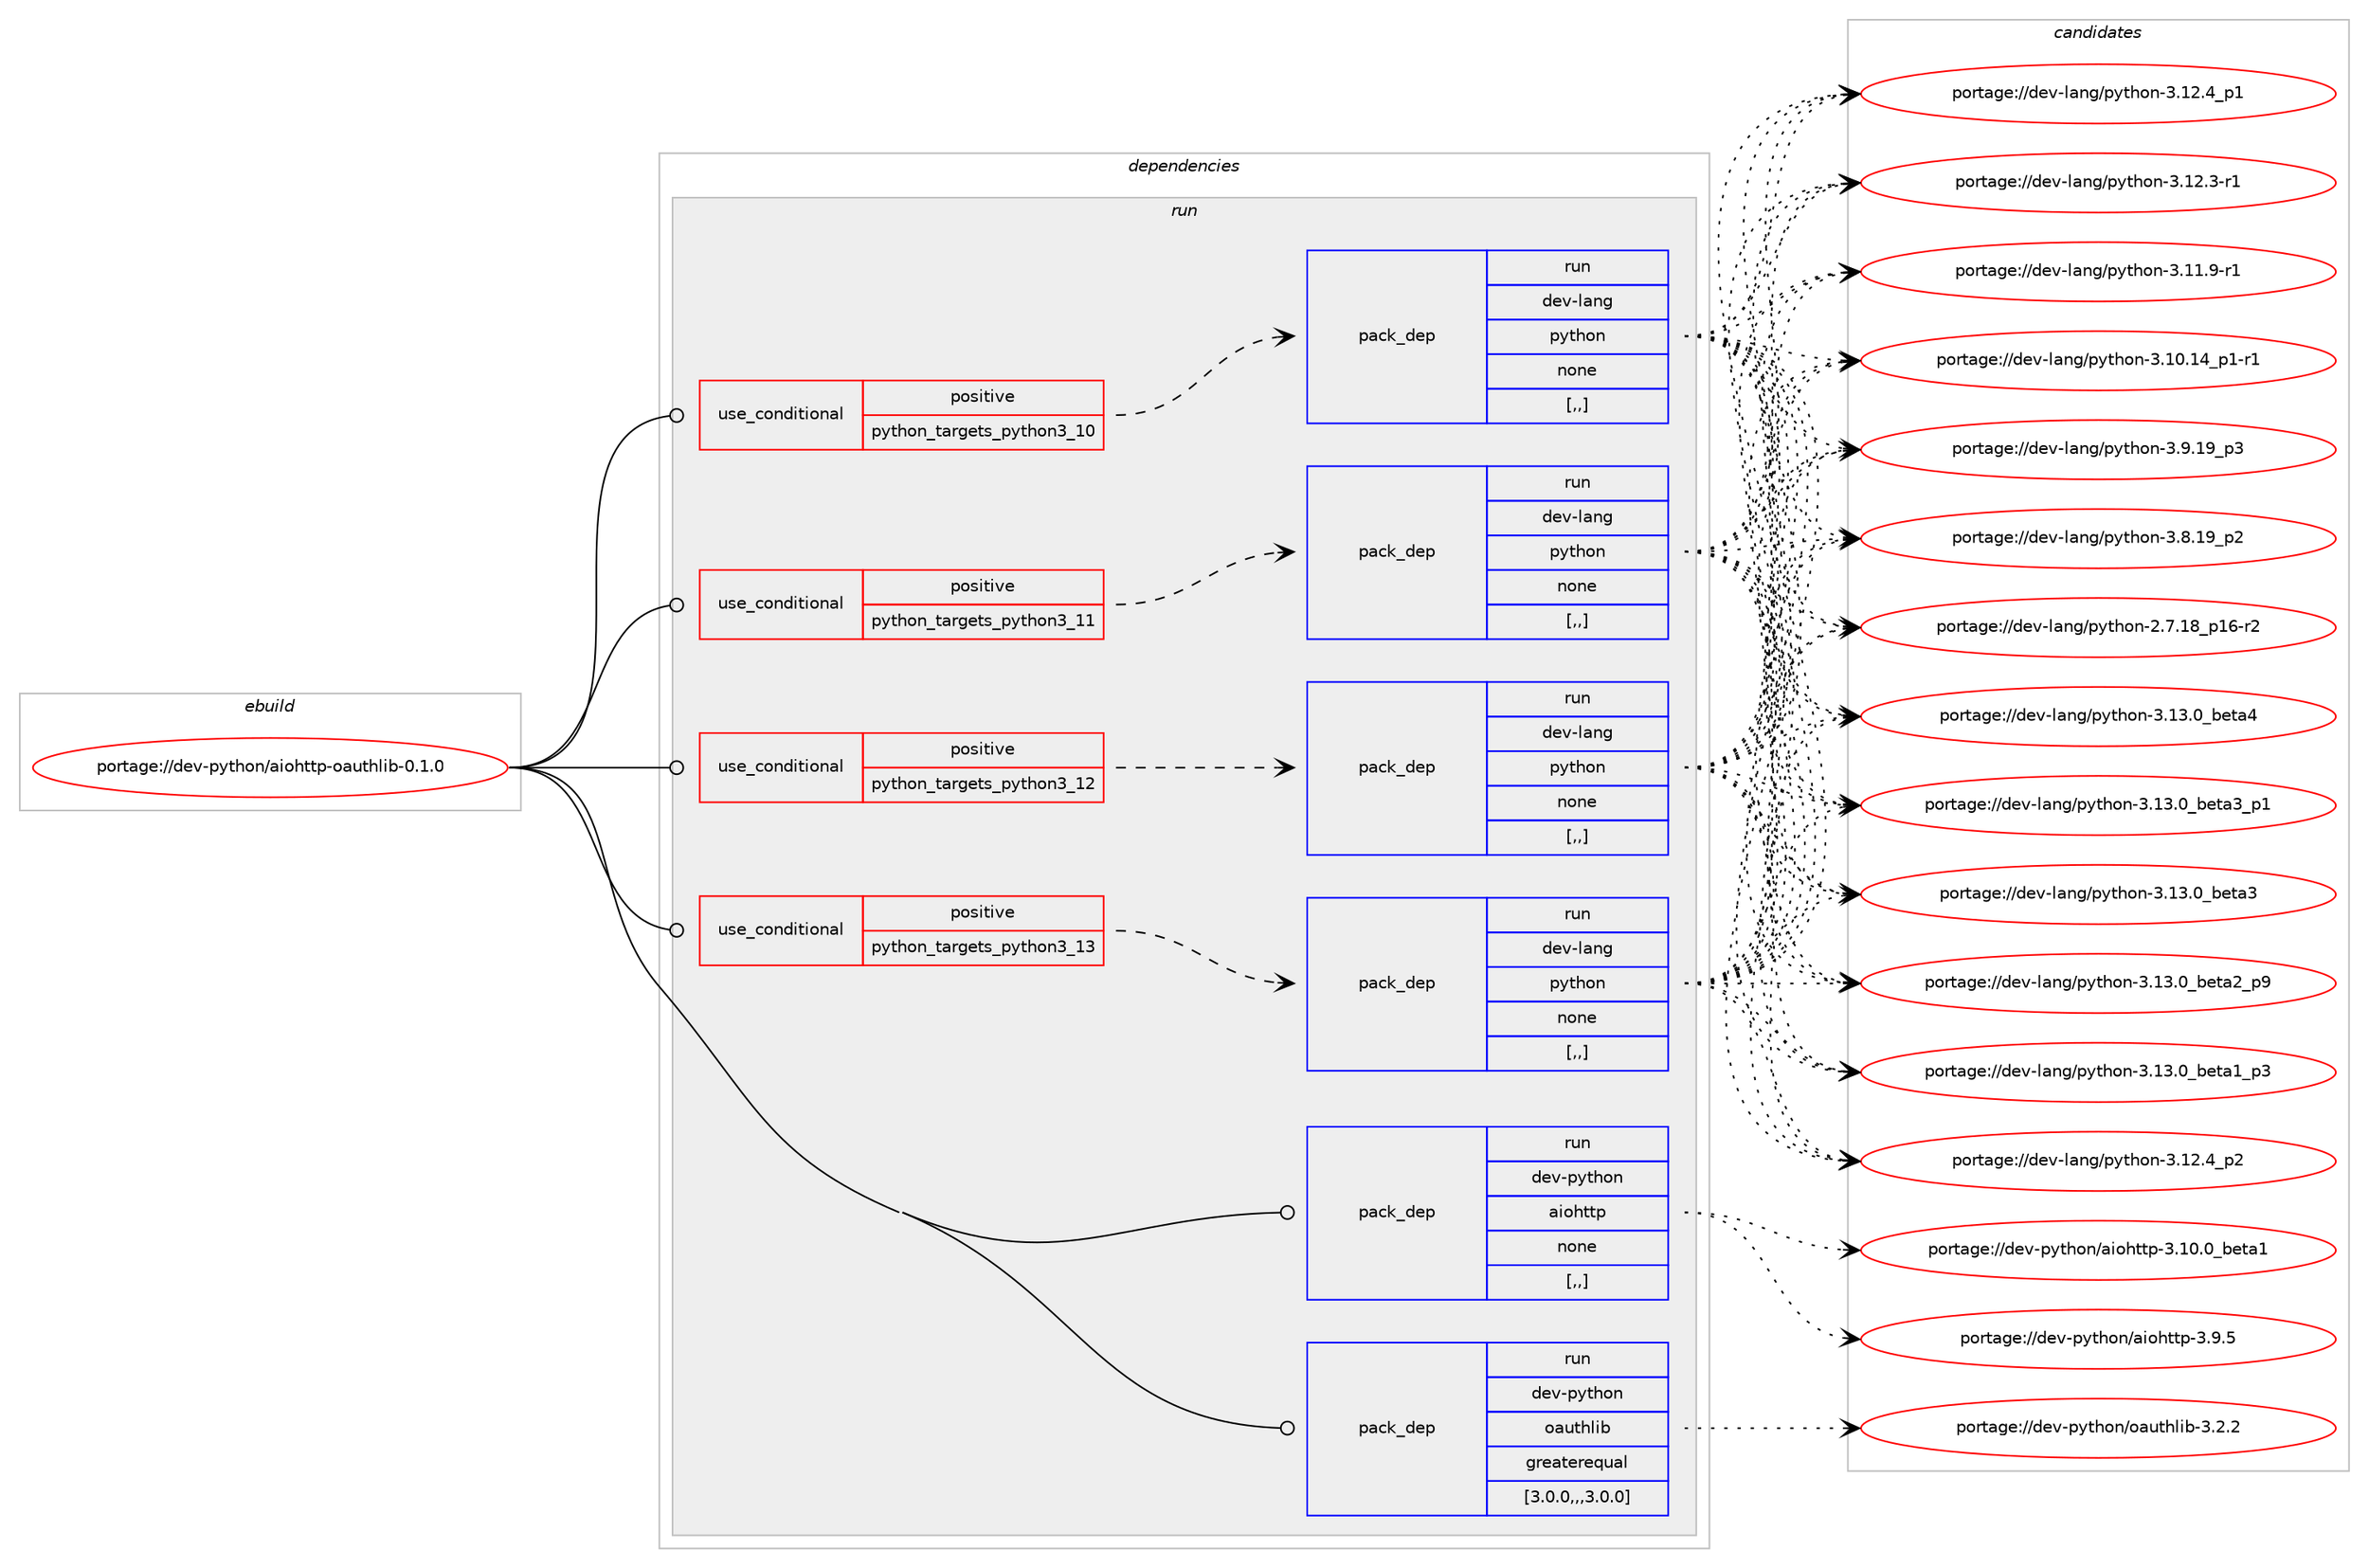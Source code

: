 digraph prolog {

# *************
# Graph options
# *************

newrank=true;
concentrate=true;
compound=true;
graph [rankdir=LR,fontname=Helvetica,fontsize=10,ranksep=1.5];#, ranksep=2.5, nodesep=0.2];
edge  [arrowhead=vee];
node  [fontname=Helvetica,fontsize=10];

# **********
# The ebuild
# **********

subgraph cluster_leftcol {
color=gray;
label=<<i>ebuild</i>>;
id [label="portage://dev-python/aiohttp-oauthlib-0.1.0", color=red, width=4, href="../dev-python/aiohttp-oauthlib-0.1.0.svg"];
}

# ****************
# The dependencies
# ****************

subgraph cluster_midcol {
color=gray;
label=<<i>dependencies</i>>;
subgraph cluster_compile {
fillcolor="#eeeeee";
style=filled;
label=<<i>compile</i>>;
}
subgraph cluster_compileandrun {
fillcolor="#eeeeee";
style=filled;
label=<<i>compile and run</i>>;
}
subgraph cluster_run {
fillcolor="#eeeeee";
style=filled;
label=<<i>run</i>>;
subgraph cond30895 {
dependency142001 [label=<<TABLE BORDER="0" CELLBORDER="1" CELLSPACING="0" CELLPADDING="4"><TR><TD ROWSPAN="3" CELLPADDING="10">use_conditional</TD></TR><TR><TD>positive</TD></TR><TR><TD>python_targets_python3_10</TD></TR></TABLE>>, shape=none, color=red];
subgraph pack109862 {
dependency142002 [label=<<TABLE BORDER="0" CELLBORDER="1" CELLSPACING="0" CELLPADDING="4" WIDTH="220"><TR><TD ROWSPAN="6" CELLPADDING="30">pack_dep</TD></TR><TR><TD WIDTH="110">run</TD></TR><TR><TD>dev-lang</TD></TR><TR><TD>python</TD></TR><TR><TD>none</TD></TR><TR><TD>[,,]</TD></TR></TABLE>>, shape=none, color=blue];
}
dependency142001:e -> dependency142002:w [weight=20,style="dashed",arrowhead="vee"];
}
id:e -> dependency142001:w [weight=20,style="solid",arrowhead="odot"];
subgraph cond30896 {
dependency142003 [label=<<TABLE BORDER="0" CELLBORDER="1" CELLSPACING="0" CELLPADDING="4"><TR><TD ROWSPAN="3" CELLPADDING="10">use_conditional</TD></TR><TR><TD>positive</TD></TR><TR><TD>python_targets_python3_11</TD></TR></TABLE>>, shape=none, color=red];
subgraph pack109863 {
dependency142004 [label=<<TABLE BORDER="0" CELLBORDER="1" CELLSPACING="0" CELLPADDING="4" WIDTH="220"><TR><TD ROWSPAN="6" CELLPADDING="30">pack_dep</TD></TR><TR><TD WIDTH="110">run</TD></TR><TR><TD>dev-lang</TD></TR><TR><TD>python</TD></TR><TR><TD>none</TD></TR><TR><TD>[,,]</TD></TR></TABLE>>, shape=none, color=blue];
}
dependency142003:e -> dependency142004:w [weight=20,style="dashed",arrowhead="vee"];
}
id:e -> dependency142003:w [weight=20,style="solid",arrowhead="odot"];
subgraph cond30897 {
dependency142005 [label=<<TABLE BORDER="0" CELLBORDER="1" CELLSPACING="0" CELLPADDING="4"><TR><TD ROWSPAN="3" CELLPADDING="10">use_conditional</TD></TR><TR><TD>positive</TD></TR><TR><TD>python_targets_python3_12</TD></TR></TABLE>>, shape=none, color=red];
subgraph pack109864 {
dependency142006 [label=<<TABLE BORDER="0" CELLBORDER="1" CELLSPACING="0" CELLPADDING="4" WIDTH="220"><TR><TD ROWSPAN="6" CELLPADDING="30">pack_dep</TD></TR><TR><TD WIDTH="110">run</TD></TR><TR><TD>dev-lang</TD></TR><TR><TD>python</TD></TR><TR><TD>none</TD></TR><TR><TD>[,,]</TD></TR></TABLE>>, shape=none, color=blue];
}
dependency142005:e -> dependency142006:w [weight=20,style="dashed",arrowhead="vee"];
}
id:e -> dependency142005:w [weight=20,style="solid",arrowhead="odot"];
subgraph cond30898 {
dependency142007 [label=<<TABLE BORDER="0" CELLBORDER="1" CELLSPACING="0" CELLPADDING="4"><TR><TD ROWSPAN="3" CELLPADDING="10">use_conditional</TD></TR><TR><TD>positive</TD></TR><TR><TD>python_targets_python3_13</TD></TR></TABLE>>, shape=none, color=red];
subgraph pack109865 {
dependency142008 [label=<<TABLE BORDER="0" CELLBORDER="1" CELLSPACING="0" CELLPADDING="4" WIDTH="220"><TR><TD ROWSPAN="6" CELLPADDING="30">pack_dep</TD></TR><TR><TD WIDTH="110">run</TD></TR><TR><TD>dev-lang</TD></TR><TR><TD>python</TD></TR><TR><TD>none</TD></TR><TR><TD>[,,]</TD></TR></TABLE>>, shape=none, color=blue];
}
dependency142007:e -> dependency142008:w [weight=20,style="dashed",arrowhead="vee"];
}
id:e -> dependency142007:w [weight=20,style="solid",arrowhead="odot"];
subgraph pack109866 {
dependency142009 [label=<<TABLE BORDER="0" CELLBORDER="1" CELLSPACING="0" CELLPADDING="4" WIDTH="220"><TR><TD ROWSPAN="6" CELLPADDING="30">pack_dep</TD></TR><TR><TD WIDTH="110">run</TD></TR><TR><TD>dev-python</TD></TR><TR><TD>aiohttp</TD></TR><TR><TD>none</TD></TR><TR><TD>[,,]</TD></TR></TABLE>>, shape=none, color=blue];
}
id:e -> dependency142009:w [weight=20,style="solid",arrowhead="odot"];
subgraph pack109867 {
dependency142010 [label=<<TABLE BORDER="0" CELLBORDER="1" CELLSPACING="0" CELLPADDING="4" WIDTH="220"><TR><TD ROWSPAN="6" CELLPADDING="30">pack_dep</TD></TR><TR><TD WIDTH="110">run</TD></TR><TR><TD>dev-python</TD></TR><TR><TD>oauthlib</TD></TR><TR><TD>greaterequal</TD></TR><TR><TD>[3.0.0,,,3.0.0]</TD></TR></TABLE>>, shape=none, color=blue];
}
id:e -> dependency142010:w [weight=20,style="solid",arrowhead="odot"];
}
}

# **************
# The candidates
# **************

subgraph cluster_choices {
rank=same;
color=gray;
label=<<i>candidates</i>>;

subgraph choice109862 {
color=black;
nodesep=1;
choice1001011184510897110103471121211161041111104551464951464895981011169752 [label="portage://dev-lang/python-3.13.0_beta4", color=red, width=4,href="../dev-lang/python-3.13.0_beta4.svg"];
choice10010111845108971101034711212111610411111045514649514648959810111697519511249 [label="portage://dev-lang/python-3.13.0_beta3_p1", color=red, width=4,href="../dev-lang/python-3.13.0_beta3_p1.svg"];
choice1001011184510897110103471121211161041111104551464951464895981011169751 [label="portage://dev-lang/python-3.13.0_beta3", color=red, width=4,href="../dev-lang/python-3.13.0_beta3.svg"];
choice10010111845108971101034711212111610411111045514649514648959810111697509511257 [label="portage://dev-lang/python-3.13.0_beta2_p9", color=red, width=4,href="../dev-lang/python-3.13.0_beta2_p9.svg"];
choice10010111845108971101034711212111610411111045514649514648959810111697499511251 [label="portage://dev-lang/python-3.13.0_beta1_p3", color=red, width=4,href="../dev-lang/python-3.13.0_beta1_p3.svg"];
choice100101118451089711010347112121116104111110455146495046529511250 [label="portage://dev-lang/python-3.12.4_p2", color=red, width=4,href="../dev-lang/python-3.12.4_p2.svg"];
choice100101118451089711010347112121116104111110455146495046529511249 [label="portage://dev-lang/python-3.12.4_p1", color=red, width=4,href="../dev-lang/python-3.12.4_p1.svg"];
choice100101118451089711010347112121116104111110455146495046514511449 [label="portage://dev-lang/python-3.12.3-r1", color=red, width=4,href="../dev-lang/python-3.12.3-r1.svg"];
choice100101118451089711010347112121116104111110455146494946574511449 [label="portage://dev-lang/python-3.11.9-r1", color=red, width=4,href="../dev-lang/python-3.11.9-r1.svg"];
choice100101118451089711010347112121116104111110455146494846495295112494511449 [label="portage://dev-lang/python-3.10.14_p1-r1", color=red, width=4,href="../dev-lang/python-3.10.14_p1-r1.svg"];
choice100101118451089711010347112121116104111110455146574649579511251 [label="portage://dev-lang/python-3.9.19_p3", color=red, width=4,href="../dev-lang/python-3.9.19_p3.svg"];
choice100101118451089711010347112121116104111110455146564649579511250 [label="portage://dev-lang/python-3.8.19_p2", color=red, width=4,href="../dev-lang/python-3.8.19_p2.svg"];
choice100101118451089711010347112121116104111110455046554649569511249544511450 [label="portage://dev-lang/python-2.7.18_p16-r2", color=red, width=4,href="../dev-lang/python-2.7.18_p16-r2.svg"];
dependency142002:e -> choice1001011184510897110103471121211161041111104551464951464895981011169752:w [style=dotted,weight="100"];
dependency142002:e -> choice10010111845108971101034711212111610411111045514649514648959810111697519511249:w [style=dotted,weight="100"];
dependency142002:e -> choice1001011184510897110103471121211161041111104551464951464895981011169751:w [style=dotted,weight="100"];
dependency142002:e -> choice10010111845108971101034711212111610411111045514649514648959810111697509511257:w [style=dotted,weight="100"];
dependency142002:e -> choice10010111845108971101034711212111610411111045514649514648959810111697499511251:w [style=dotted,weight="100"];
dependency142002:e -> choice100101118451089711010347112121116104111110455146495046529511250:w [style=dotted,weight="100"];
dependency142002:e -> choice100101118451089711010347112121116104111110455146495046529511249:w [style=dotted,weight="100"];
dependency142002:e -> choice100101118451089711010347112121116104111110455146495046514511449:w [style=dotted,weight="100"];
dependency142002:e -> choice100101118451089711010347112121116104111110455146494946574511449:w [style=dotted,weight="100"];
dependency142002:e -> choice100101118451089711010347112121116104111110455146494846495295112494511449:w [style=dotted,weight="100"];
dependency142002:e -> choice100101118451089711010347112121116104111110455146574649579511251:w [style=dotted,weight="100"];
dependency142002:e -> choice100101118451089711010347112121116104111110455146564649579511250:w [style=dotted,weight="100"];
dependency142002:e -> choice100101118451089711010347112121116104111110455046554649569511249544511450:w [style=dotted,weight="100"];
}
subgraph choice109863 {
color=black;
nodesep=1;
choice1001011184510897110103471121211161041111104551464951464895981011169752 [label="portage://dev-lang/python-3.13.0_beta4", color=red, width=4,href="../dev-lang/python-3.13.0_beta4.svg"];
choice10010111845108971101034711212111610411111045514649514648959810111697519511249 [label="portage://dev-lang/python-3.13.0_beta3_p1", color=red, width=4,href="../dev-lang/python-3.13.0_beta3_p1.svg"];
choice1001011184510897110103471121211161041111104551464951464895981011169751 [label="portage://dev-lang/python-3.13.0_beta3", color=red, width=4,href="../dev-lang/python-3.13.0_beta3.svg"];
choice10010111845108971101034711212111610411111045514649514648959810111697509511257 [label="portage://dev-lang/python-3.13.0_beta2_p9", color=red, width=4,href="../dev-lang/python-3.13.0_beta2_p9.svg"];
choice10010111845108971101034711212111610411111045514649514648959810111697499511251 [label="portage://dev-lang/python-3.13.0_beta1_p3", color=red, width=4,href="../dev-lang/python-3.13.0_beta1_p3.svg"];
choice100101118451089711010347112121116104111110455146495046529511250 [label="portage://dev-lang/python-3.12.4_p2", color=red, width=4,href="../dev-lang/python-3.12.4_p2.svg"];
choice100101118451089711010347112121116104111110455146495046529511249 [label="portage://dev-lang/python-3.12.4_p1", color=red, width=4,href="../dev-lang/python-3.12.4_p1.svg"];
choice100101118451089711010347112121116104111110455146495046514511449 [label="portage://dev-lang/python-3.12.3-r1", color=red, width=4,href="../dev-lang/python-3.12.3-r1.svg"];
choice100101118451089711010347112121116104111110455146494946574511449 [label="portage://dev-lang/python-3.11.9-r1", color=red, width=4,href="../dev-lang/python-3.11.9-r1.svg"];
choice100101118451089711010347112121116104111110455146494846495295112494511449 [label="portage://dev-lang/python-3.10.14_p1-r1", color=red, width=4,href="../dev-lang/python-3.10.14_p1-r1.svg"];
choice100101118451089711010347112121116104111110455146574649579511251 [label="portage://dev-lang/python-3.9.19_p3", color=red, width=4,href="../dev-lang/python-3.9.19_p3.svg"];
choice100101118451089711010347112121116104111110455146564649579511250 [label="portage://dev-lang/python-3.8.19_p2", color=red, width=4,href="../dev-lang/python-3.8.19_p2.svg"];
choice100101118451089711010347112121116104111110455046554649569511249544511450 [label="portage://dev-lang/python-2.7.18_p16-r2", color=red, width=4,href="../dev-lang/python-2.7.18_p16-r2.svg"];
dependency142004:e -> choice1001011184510897110103471121211161041111104551464951464895981011169752:w [style=dotted,weight="100"];
dependency142004:e -> choice10010111845108971101034711212111610411111045514649514648959810111697519511249:w [style=dotted,weight="100"];
dependency142004:e -> choice1001011184510897110103471121211161041111104551464951464895981011169751:w [style=dotted,weight="100"];
dependency142004:e -> choice10010111845108971101034711212111610411111045514649514648959810111697509511257:w [style=dotted,weight="100"];
dependency142004:e -> choice10010111845108971101034711212111610411111045514649514648959810111697499511251:w [style=dotted,weight="100"];
dependency142004:e -> choice100101118451089711010347112121116104111110455146495046529511250:w [style=dotted,weight="100"];
dependency142004:e -> choice100101118451089711010347112121116104111110455146495046529511249:w [style=dotted,weight="100"];
dependency142004:e -> choice100101118451089711010347112121116104111110455146495046514511449:w [style=dotted,weight="100"];
dependency142004:e -> choice100101118451089711010347112121116104111110455146494946574511449:w [style=dotted,weight="100"];
dependency142004:e -> choice100101118451089711010347112121116104111110455146494846495295112494511449:w [style=dotted,weight="100"];
dependency142004:e -> choice100101118451089711010347112121116104111110455146574649579511251:w [style=dotted,weight="100"];
dependency142004:e -> choice100101118451089711010347112121116104111110455146564649579511250:w [style=dotted,weight="100"];
dependency142004:e -> choice100101118451089711010347112121116104111110455046554649569511249544511450:w [style=dotted,weight="100"];
}
subgraph choice109864 {
color=black;
nodesep=1;
choice1001011184510897110103471121211161041111104551464951464895981011169752 [label="portage://dev-lang/python-3.13.0_beta4", color=red, width=4,href="../dev-lang/python-3.13.0_beta4.svg"];
choice10010111845108971101034711212111610411111045514649514648959810111697519511249 [label="portage://dev-lang/python-3.13.0_beta3_p1", color=red, width=4,href="../dev-lang/python-3.13.0_beta3_p1.svg"];
choice1001011184510897110103471121211161041111104551464951464895981011169751 [label="portage://dev-lang/python-3.13.0_beta3", color=red, width=4,href="../dev-lang/python-3.13.0_beta3.svg"];
choice10010111845108971101034711212111610411111045514649514648959810111697509511257 [label="portage://dev-lang/python-3.13.0_beta2_p9", color=red, width=4,href="../dev-lang/python-3.13.0_beta2_p9.svg"];
choice10010111845108971101034711212111610411111045514649514648959810111697499511251 [label="portage://dev-lang/python-3.13.0_beta1_p3", color=red, width=4,href="../dev-lang/python-3.13.0_beta1_p3.svg"];
choice100101118451089711010347112121116104111110455146495046529511250 [label="portage://dev-lang/python-3.12.4_p2", color=red, width=4,href="../dev-lang/python-3.12.4_p2.svg"];
choice100101118451089711010347112121116104111110455146495046529511249 [label="portage://dev-lang/python-3.12.4_p1", color=red, width=4,href="../dev-lang/python-3.12.4_p1.svg"];
choice100101118451089711010347112121116104111110455146495046514511449 [label="portage://dev-lang/python-3.12.3-r1", color=red, width=4,href="../dev-lang/python-3.12.3-r1.svg"];
choice100101118451089711010347112121116104111110455146494946574511449 [label="portage://dev-lang/python-3.11.9-r1", color=red, width=4,href="../dev-lang/python-3.11.9-r1.svg"];
choice100101118451089711010347112121116104111110455146494846495295112494511449 [label="portage://dev-lang/python-3.10.14_p1-r1", color=red, width=4,href="../dev-lang/python-3.10.14_p1-r1.svg"];
choice100101118451089711010347112121116104111110455146574649579511251 [label="portage://dev-lang/python-3.9.19_p3", color=red, width=4,href="../dev-lang/python-3.9.19_p3.svg"];
choice100101118451089711010347112121116104111110455146564649579511250 [label="portage://dev-lang/python-3.8.19_p2", color=red, width=4,href="../dev-lang/python-3.8.19_p2.svg"];
choice100101118451089711010347112121116104111110455046554649569511249544511450 [label="portage://dev-lang/python-2.7.18_p16-r2", color=red, width=4,href="../dev-lang/python-2.7.18_p16-r2.svg"];
dependency142006:e -> choice1001011184510897110103471121211161041111104551464951464895981011169752:w [style=dotted,weight="100"];
dependency142006:e -> choice10010111845108971101034711212111610411111045514649514648959810111697519511249:w [style=dotted,weight="100"];
dependency142006:e -> choice1001011184510897110103471121211161041111104551464951464895981011169751:w [style=dotted,weight="100"];
dependency142006:e -> choice10010111845108971101034711212111610411111045514649514648959810111697509511257:w [style=dotted,weight="100"];
dependency142006:e -> choice10010111845108971101034711212111610411111045514649514648959810111697499511251:w [style=dotted,weight="100"];
dependency142006:e -> choice100101118451089711010347112121116104111110455146495046529511250:w [style=dotted,weight="100"];
dependency142006:e -> choice100101118451089711010347112121116104111110455146495046529511249:w [style=dotted,weight="100"];
dependency142006:e -> choice100101118451089711010347112121116104111110455146495046514511449:w [style=dotted,weight="100"];
dependency142006:e -> choice100101118451089711010347112121116104111110455146494946574511449:w [style=dotted,weight="100"];
dependency142006:e -> choice100101118451089711010347112121116104111110455146494846495295112494511449:w [style=dotted,weight="100"];
dependency142006:e -> choice100101118451089711010347112121116104111110455146574649579511251:w [style=dotted,weight="100"];
dependency142006:e -> choice100101118451089711010347112121116104111110455146564649579511250:w [style=dotted,weight="100"];
dependency142006:e -> choice100101118451089711010347112121116104111110455046554649569511249544511450:w [style=dotted,weight="100"];
}
subgraph choice109865 {
color=black;
nodesep=1;
choice1001011184510897110103471121211161041111104551464951464895981011169752 [label="portage://dev-lang/python-3.13.0_beta4", color=red, width=4,href="../dev-lang/python-3.13.0_beta4.svg"];
choice10010111845108971101034711212111610411111045514649514648959810111697519511249 [label="portage://dev-lang/python-3.13.0_beta3_p1", color=red, width=4,href="../dev-lang/python-3.13.0_beta3_p1.svg"];
choice1001011184510897110103471121211161041111104551464951464895981011169751 [label="portage://dev-lang/python-3.13.0_beta3", color=red, width=4,href="../dev-lang/python-3.13.0_beta3.svg"];
choice10010111845108971101034711212111610411111045514649514648959810111697509511257 [label="portage://dev-lang/python-3.13.0_beta2_p9", color=red, width=4,href="../dev-lang/python-3.13.0_beta2_p9.svg"];
choice10010111845108971101034711212111610411111045514649514648959810111697499511251 [label="portage://dev-lang/python-3.13.0_beta1_p3", color=red, width=4,href="../dev-lang/python-3.13.0_beta1_p3.svg"];
choice100101118451089711010347112121116104111110455146495046529511250 [label="portage://dev-lang/python-3.12.4_p2", color=red, width=4,href="../dev-lang/python-3.12.4_p2.svg"];
choice100101118451089711010347112121116104111110455146495046529511249 [label="portage://dev-lang/python-3.12.4_p1", color=red, width=4,href="../dev-lang/python-3.12.4_p1.svg"];
choice100101118451089711010347112121116104111110455146495046514511449 [label="portage://dev-lang/python-3.12.3-r1", color=red, width=4,href="../dev-lang/python-3.12.3-r1.svg"];
choice100101118451089711010347112121116104111110455146494946574511449 [label="portage://dev-lang/python-3.11.9-r1", color=red, width=4,href="../dev-lang/python-3.11.9-r1.svg"];
choice100101118451089711010347112121116104111110455146494846495295112494511449 [label="portage://dev-lang/python-3.10.14_p1-r1", color=red, width=4,href="../dev-lang/python-3.10.14_p1-r1.svg"];
choice100101118451089711010347112121116104111110455146574649579511251 [label="portage://dev-lang/python-3.9.19_p3", color=red, width=4,href="../dev-lang/python-3.9.19_p3.svg"];
choice100101118451089711010347112121116104111110455146564649579511250 [label="portage://dev-lang/python-3.8.19_p2", color=red, width=4,href="../dev-lang/python-3.8.19_p2.svg"];
choice100101118451089711010347112121116104111110455046554649569511249544511450 [label="portage://dev-lang/python-2.7.18_p16-r2", color=red, width=4,href="../dev-lang/python-2.7.18_p16-r2.svg"];
dependency142008:e -> choice1001011184510897110103471121211161041111104551464951464895981011169752:w [style=dotted,weight="100"];
dependency142008:e -> choice10010111845108971101034711212111610411111045514649514648959810111697519511249:w [style=dotted,weight="100"];
dependency142008:e -> choice1001011184510897110103471121211161041111104551464951464895981011169751:w [style=dotted,weight="100"];
dependency142008:e -> choice10010111845108971101034711212111610411111045514649514648959810111697509511257:w [style=dotted,weight="100"];
dependency142008:e -> choice10010111845108971101034711212111610411111045514649514648959810111697499511251:w [style=dotted,weight="100"];
dependency142008:e -> choice100101118451089711010347112121116104111110455146495046529511250:w [style=dotted,weight="100"];
dependency142008:e -> choice100101118451089711010347112121116104111110455146495046529511249:w [style=dotted,weight="100"];
dependency142008:e -> choice100101118451089711010347112121116104111110455146495046514511449:w [style=dotted,weight="100"];
dependency142008:e -> choice100101118451089711010347112121116104111110455146494946574511449:w [style=dotted,weight="100"];
dependency142008:e -> choice100101118451089711010347112121116104111110455146494846495295112494511449:w [style=dotted,weight="100"];
dependency142008:e -> choice100101118451089711010347112121116104111110455146574649579511251:w [style=dotted,weight="100"];
dependency142008:e -> choice100101118451089711010347112121116104111110455146564649579511250:w [style=dotted,weight="100"];
dependency142008:e -> choice100101118451089711010347112121116104111110455046554649569511249544511450:w [style=dotted,weight="100"];
}
subgraph choice109866 {
color=black;
nodesep=1;
choice1001011184511212111610411111047971051111041161161124551464948464895981011169749 [label="portage://dev-python/aiohttp-3.10.0_beta1", color=red, width=4,href="../dev-python/aiohttp-3.10.0_beta1.svg"];
choice100101118451121211161041111104797105111104116116112455146574653 [label="portage://dev-python/aiohttp-3.9.5", color=red, width=4,href="../dev-python/aiohttp-3.9.5.svg"];
dependency142009:e -> choice1001011184511212111610411111047971051111041161161124551464948464895981011169749:w [style=dotted,weight="100"];
dependency142009:e -> choice100101118451121211161041111104797105111104116116112455146574653:w [style=dotted,weight="100"];
}
subgraph choice109867 {
color=black;
nodesep=1;
choice10010111845112121116104111110471119711711610410810598455146504650 [label="portage://dev-python/oauthlib-3.2.2", color=red, width=4,href="../dev-python/oauthlib-3.2.2.svg"];
dependency142010:e -> choice10010111845112121116104111110471119711711610410810598455146504650:w [style=dotted,weight="100"];
}
}

}
